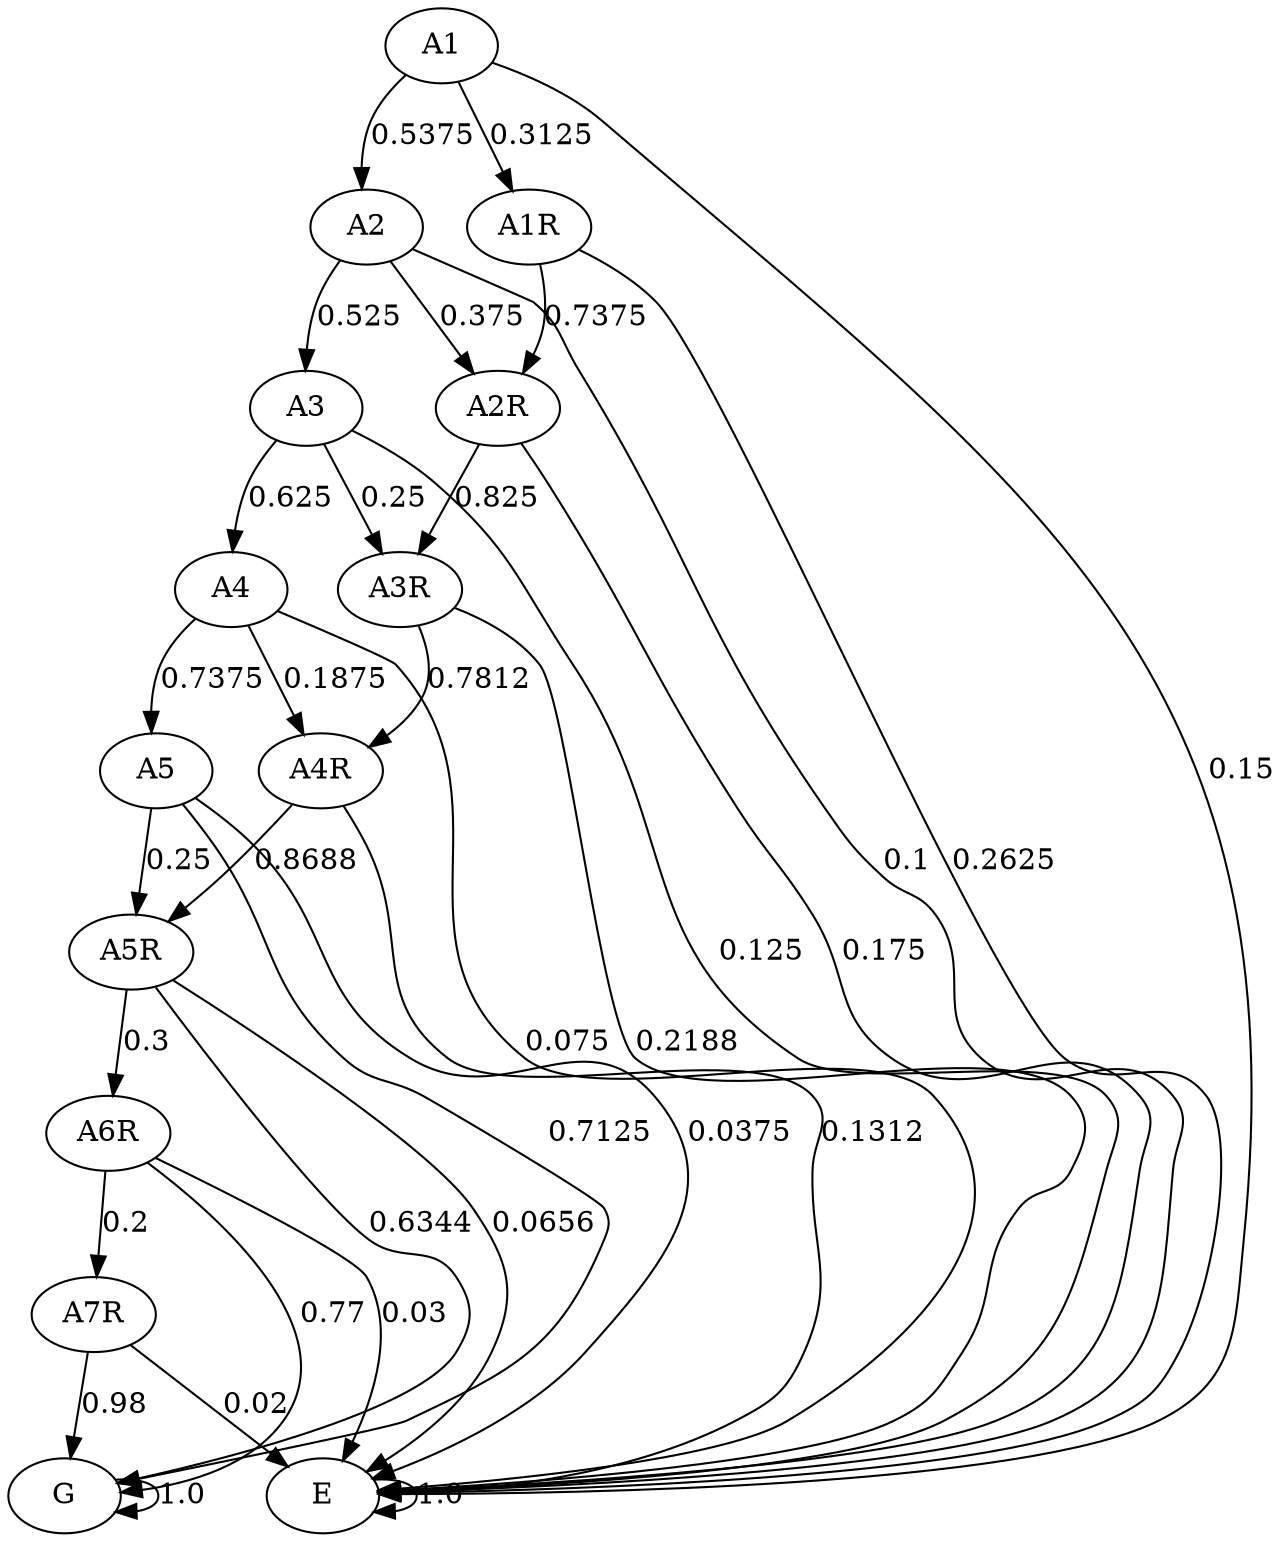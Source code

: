 digraph  {
A1;
A2;
A3;
A4;
A5;
A1R;
A2R;
A3R;
A4R;
A5R;
A6R;
A7R;
G;
E;
A1 -> A2  [key=0, label="0.5375", weight="0.5375"];
A1 -> A1R  [key=0, label="0.3125", weight="0.3125"];
A1 -> E  [key=0, label="0.15", weight="0.15"];
A2 -> A3  [key=0, label="0.525", weight="0.525"];
A2 -> A2R  [key=0, label="0.375", weight="0.375"];
A2 -> E  [key=0, label="0.1", weight="0.1"];
A3 -> A4  [key=0, label="0.625", weight="0.625"];
A3 -> A3R  [key=0, label="0.25", weight="0.25"];
A3 -> E  [key=0, label="0.125", weight="0.125"];
A4 -> A5  [key=0, label="0.7375", weight="0.7375"];
A4 -> A4R  [key=0, label="0.1875", weight="0.1875"];
A4 -> E  [key=0, label="0.075", weight="0.075"];
A5 -> A5R  [key=0, label="0.25", weight="0.25"];
A5 -> G  [key=0, label="0.7125", weight="0.7125"];
A5 -> E  [key=0, label="0.0375", weight="0.0375"];
A1R -> A2R  [key=0, label="0.7375", weight="0.7375"];
A1R -> E  [key=0, label="0.2625", weight="0.2625"];
A2R -> A3R  [key=0, label="0.825", weight="0.825"];
A2R -> E  [key=0, label="0.175", weight="0.175"];
A3R -> A4R  [key=0, label="0.7812", weight="0.7812"];
A3R -> E  [key=0, label="0.2188", weight="0.2188"];
A4R -> A5R  [key=0, label="0.8688", weight="0.8688"];
A4R -> E  [key=0, label="0.1312", weight="0.1312"];
A5R -> A6R  [key=0, label="0.3", weight="0.3"];
A5R -> G  [key=0, label="0.6344", weight="0.6344"];
A5R -> E  [key=0, label="0.0656", weight="0.0656"];
A6R -> A7R  [key=0, label="0.2", weight="0.2"];
A6R -> G  [key=0, label="0.77", weight="0.77"];
A6R -> E  [key=0, label="0.03", weight="0.03"];
A7R -> G  [key=0, label="0.98", weight="0.98"];
A7R -> E  [key=0, label="0.02", weight="0.02"];
G -> G  [key=0, label="1.0", weight="1.0"];
E -> E  [key=0, label="1.0", weight="1.0"];
}

